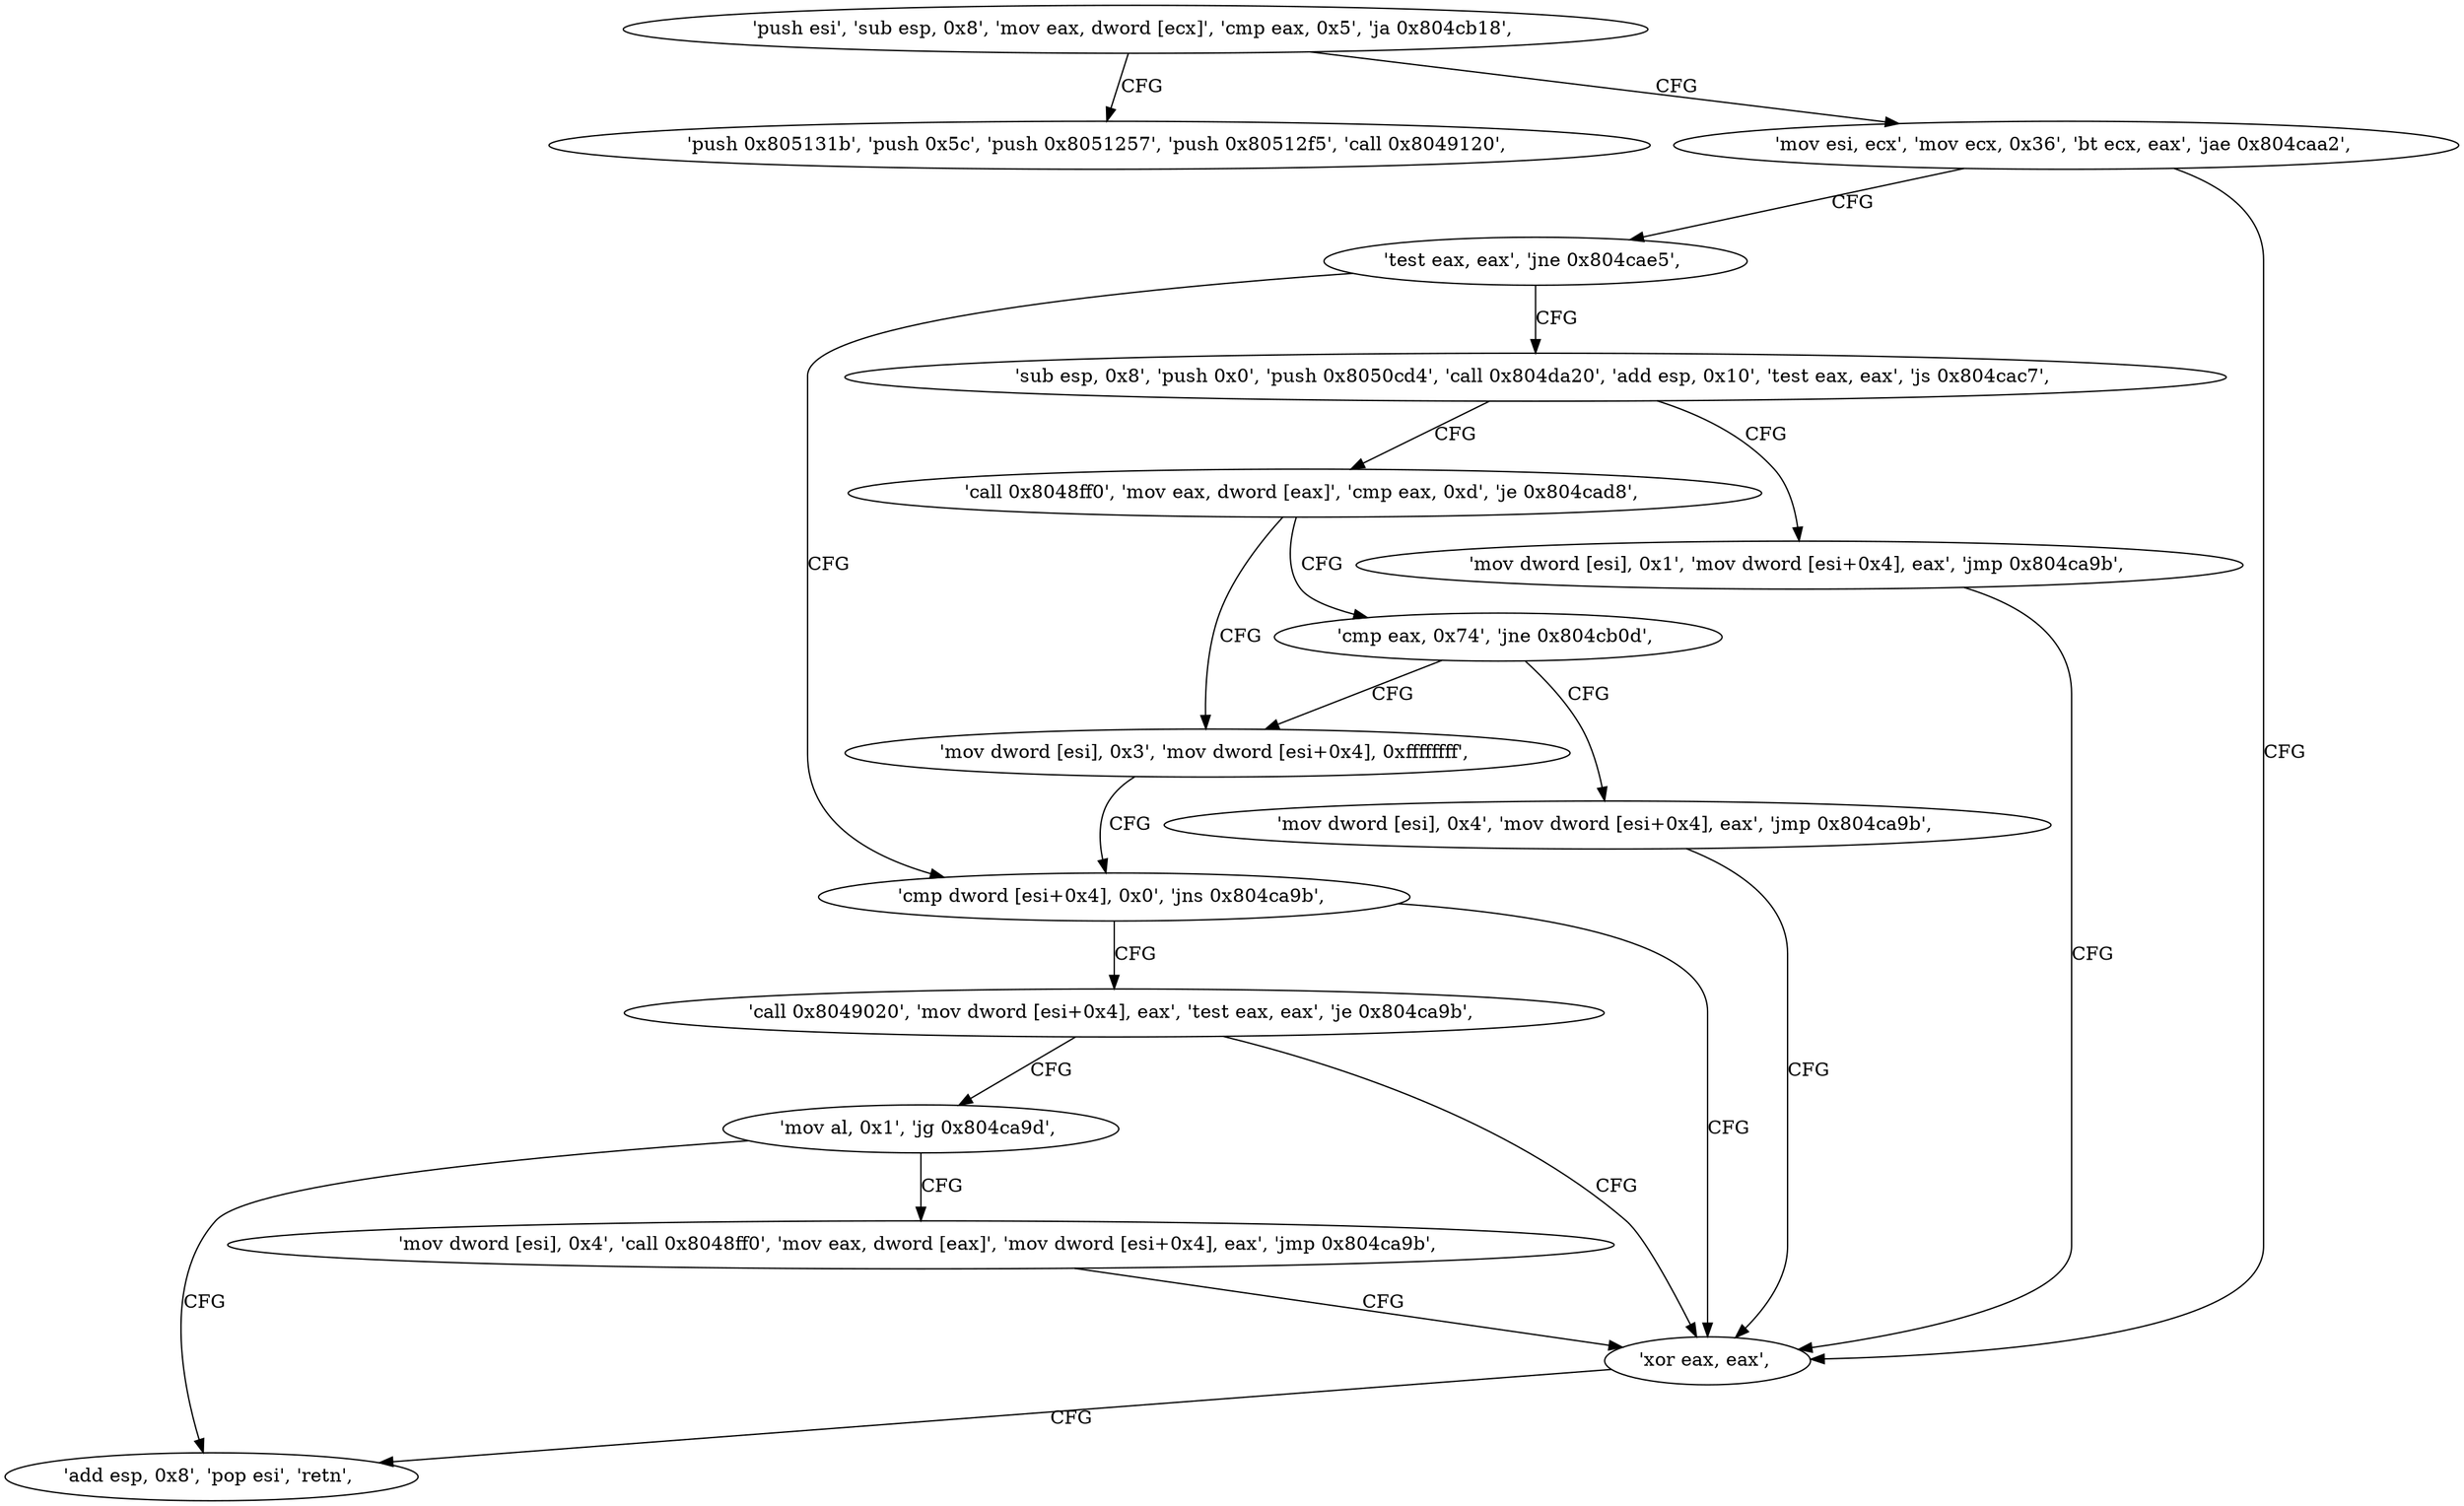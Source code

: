 digraph "func" {
"134531712" [label = "'push esi', 'sub esp, 0x8', 'mov eax, dword [ecx]', 'cmp eax, 0x5', 'ja 0x804cb18', " ]
"134531864" [label = "'push 0x805131b', 'push 0x5c', 'push 0x8051257', 'push 0x80512f5', 'call 0x8049120', " ]
"134531727" [label = "'mov esi, ecx', 'mov ecx, 0x36', 'bt ecx, eax', 'jae 0x804caa2', " ]
"134531746" [label = "'test eax, eax', 'jne 0x804cae5', " ]
"134531739" [label = "'xor eax, eax', " ]
"134531813" [label = "'cmp dword [esi+0x4], 0x0', 'jns 0x804ca9b', " ]
"134531750" [label = "'sub esp, 0x8', 'push 0x0', 'push 0x8050cd4', 'call 0x804da20', 'add esp, 0x10', 'test eax, eax', 'js 0x804cac7', " ]
"134531741" [label = "'add esp, 0x8', 'pop esi', 'retn', " ]
"134531819" [label = "'call 0x8049020', 'mov dword [esi+0x4], eax', 'test eax, eax', 'je 0x804ca9b', " ]
"134531783" [label = "'call 0x8048ff0', 'mov eax, dword [eax]', 'cmp eax, 0xd', 'je 0x804cad8', " ]
"134531772" [label = "'mov dword [esi], 0x1', 'mov dword [esi+0x4], eax', 'jmp 0x804ca9b', " ]
"134531831" [label = "'mov al, 0x1', 'jg 0x804ca9d', " ]
"134531800" [label = "'mov dword [esi], 0x3', 'mov dword [esi+0x4], 0xffffffff', " ]
"134531795" [label = "'cmp eax, 0x74', 'jne 0x804cb0d', " ]
"134531835" [label = "'mov dword [esi], 0x4', 'call 0x8048ff0', 'mov eax, dword [eax]', 'mov dword [esi+0x4], eax', 'jmp 0x804ca9b', " ]
"134531853" [label = "'mov dword [esi], 0x4', 'mov dword [esi+0x4], eax', 'jmp 0x804ca9b', " ]
"134531712" -> "134531864" [ label = "CFG" ]
"134531712" -> "134531727" [ label = "CFG" ]
"134531727" -> "134531746" [ label = "CFG" ]
"134531727" -> "134531739" [ label = "CFG" ]
"134531746" -> "134531813" [ label = "CFG" ]
"134531746" -> "134531750" [ label = "CFG" ]
"134531739" -> "134531741" [ label = "CFG" ]
"134531813" -> "134531739" [ label = "CFG" ]
"134531813" -> "134531819" [ label = "CFG" ]
"134531750" -> "134531783" [ label = "CFG" ]
"134531750" -> "134531772" [ label = "CFG" ]
"134531819" -> "134531739" [ label = "CFG" ]
"134531819" -> "134531831" [ label = "CFG" ]
"134531783" -> "134531800" [ label = "CFG" ]
"134531783" -> "134531795" [ label = "CFG" ]
"134531772" -> "134531739" [ label = "CFG" ]
"134531831" -> "134531741" [ label = "CFG" ]
"134531831" -> "134531835" [ label = "CFG" ]
"134531800" -> "134531813" [ label = "CFG" ]
"134531795" -> "134531853" [ label = "CFG" ]
"134531795" -> "134531800" [ label = "CFG" ]
"134531835" -> "134531739" [ label = "CFG" ]
"134531853" -> "134531739" [ label = "CFG" ]
}

